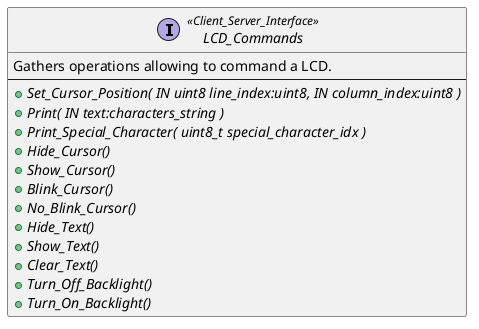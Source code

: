 @startuml

interface LCD_Commands <<Client_Server_Interface>>
{
  Gathers operations allowing to command a LCD.
  --
  {abstract} + Set_Cursor_Position( IN uint8 line_index:uint8, IN column_index:uint8 )
  {abstract} + Print( IN text:characters_string )
  {abstract} + Print_Special_Character( uint8_t special_character_idx )
  {abstract} + Hide_Cursor()
  {abstract} + Show_Cursor()
  {abstract} + Blink_Cursor()
  {abstract} + No_Blink_Cursor()
  {abstract} + Hide_Text()
  {abstract} + Show_Text()
  {abstract} + Clear_Text()
  {abstract} + Turn_Off_Backlight()
  {abstract} + Turn_On_Backlight()
} 

@enduml